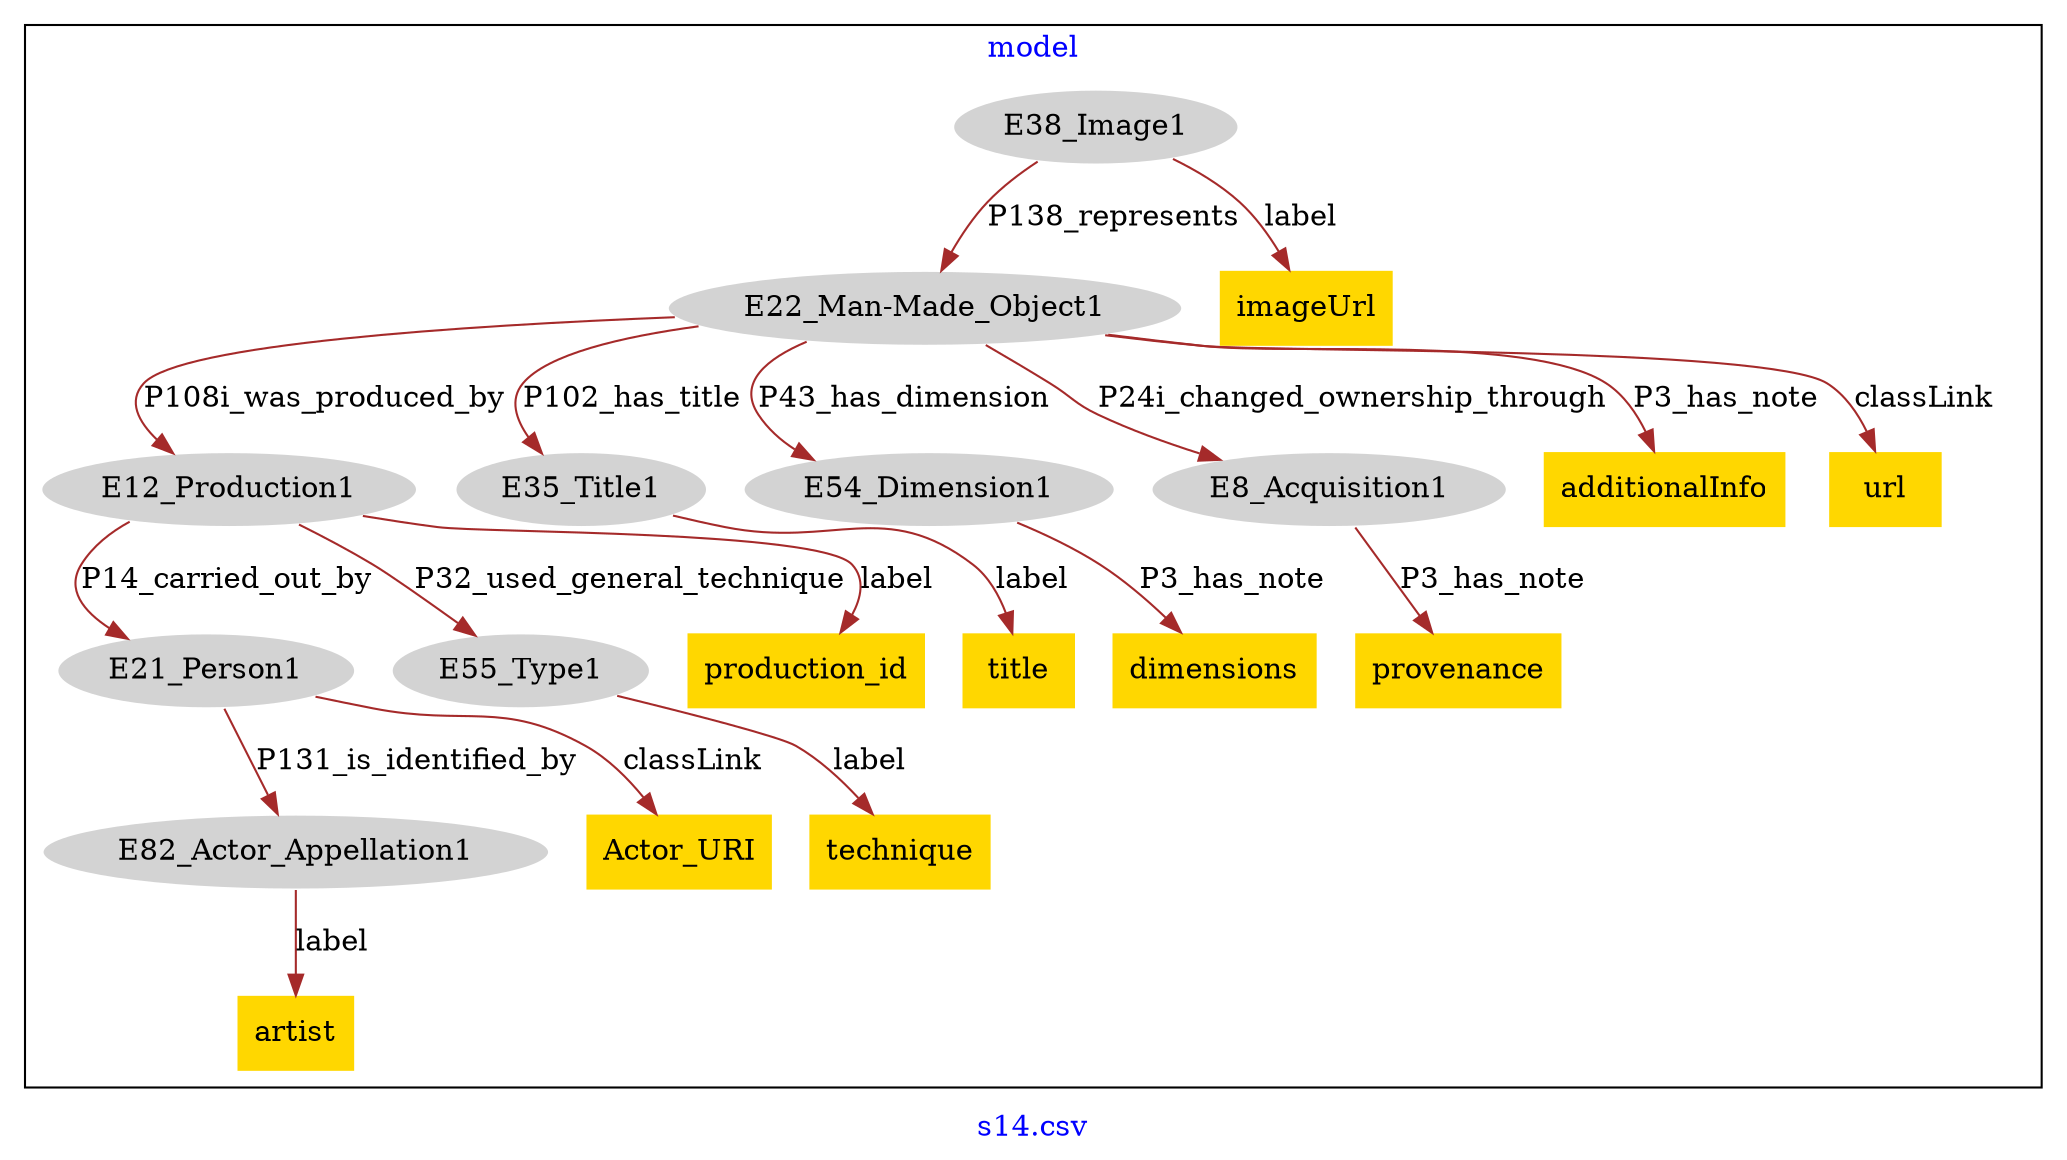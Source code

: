 digraph n0 {
fontcolor="blue"
remincross="true"
label="s14.csv"
subgraph cluster {
label="model"
n2[style="filled",color="white",fillcolor="lightgray",label="E12_Production1"];
n3[style="filled",color="white",fillcolor="lightgray",label="E21_Person1"];
n4[style="filled",color="white",fillcolor="lightgray",label="E55_Type1"];
n5[style="filled",color="white",fillcolor="lightgray",label="E82_Actor_Appellation1"];
n6[style="filled",color="white",fillcolor="lightgray",label="E22_Man-Made_Object1"];
n7[style="filled",color="white",fillcolor="lightgray",label="E35_Title1"];
n8[style="filled",color="white",fillcolor="lightgray",label="E54_Dimension1"];
n9[style="filled",color="white",fillcolor="lightgray",label="E8_Acquisition1"];
n10[style="filled",color="white",fillcolor="lightgray",label="E38_Image1"];
n11[shape="plaintext",style="filled",fillcolor="gold",label="production_id"];
n12[shape="plaintext",style="filled",fillcolor="gold",label="additionalInfo"];
n13[shape="plaintext",style="filled",fillcolor="gold",label="url"];
n14[shape="plaintext",style="filled",fillcolor="gold",label="dimensions"];
n15[shape="plaintext",style="filled",fillcolor="gold",label="Actor_URI"];
n16[shape="plaintext",style="filled",fillcolor="gold",label="artist"];
n17[shape="plaintext",style="filled",fillcolor="gold",label="title"];
n18[shape="plaintext",style="filled",fillcolor="gold",label="imageUrl"];
n19[shape="plaintext",style="filled",fillcolor="gold",label="technique"];
n20[shape="plaintext",style="filled",fillcolor="gold",label="provenance"];
}
n2 -> n3[color="brown",fontcolor="black",label="P14_carried_out_by"]
n2 -> n4[color="brown",fontcolor="black",label="P32_used_general_technique"]
n3 -> n5[color="brown",fontcolor="black",label="P131_is_identified_by"]
n6 -> n2[color="brown",fontcolor="black",label="P108i_was_produced_by"]
n6 -> n7[color="brown",fontcolor="black",label="P102_has_title"]
n6 -> n8[color="brown",fontcolor="black",label="P43_has_dimension"]
n6 -> n9[color="brown",fontcolor="black",label="P24i_changed_ownership_through"]
n10 -> n6[color="brown",fontcolor="black",label="P138_represents"]
n2 -> n11[color="brown",fontcolor="black",label="label"]
n6 -> n12[color="brown",fontcolor="black",label="P3_has_note"]
n6 -> n13[color="brown",fontcolor="black",label="classLink"]
n8 -> n14[color="brown",fontcolor="black",label="P3_has_note"]
n3 -> n15[color="brown",fontcolor="black",label="classLink"]
n5 -> n16[color="brown",fontcolor="black",label="label"]
n7 -> n17[color="brown",fontcolor="black",label="label"]
n10 -> n18[color="brown",fontcolor="black",label="label"]
n4 -> n19[color="brown",fontcolor="black",label="label"]
n9 -> n20[color="brown",fontcolor="black",label="P3_has_note"]
}
